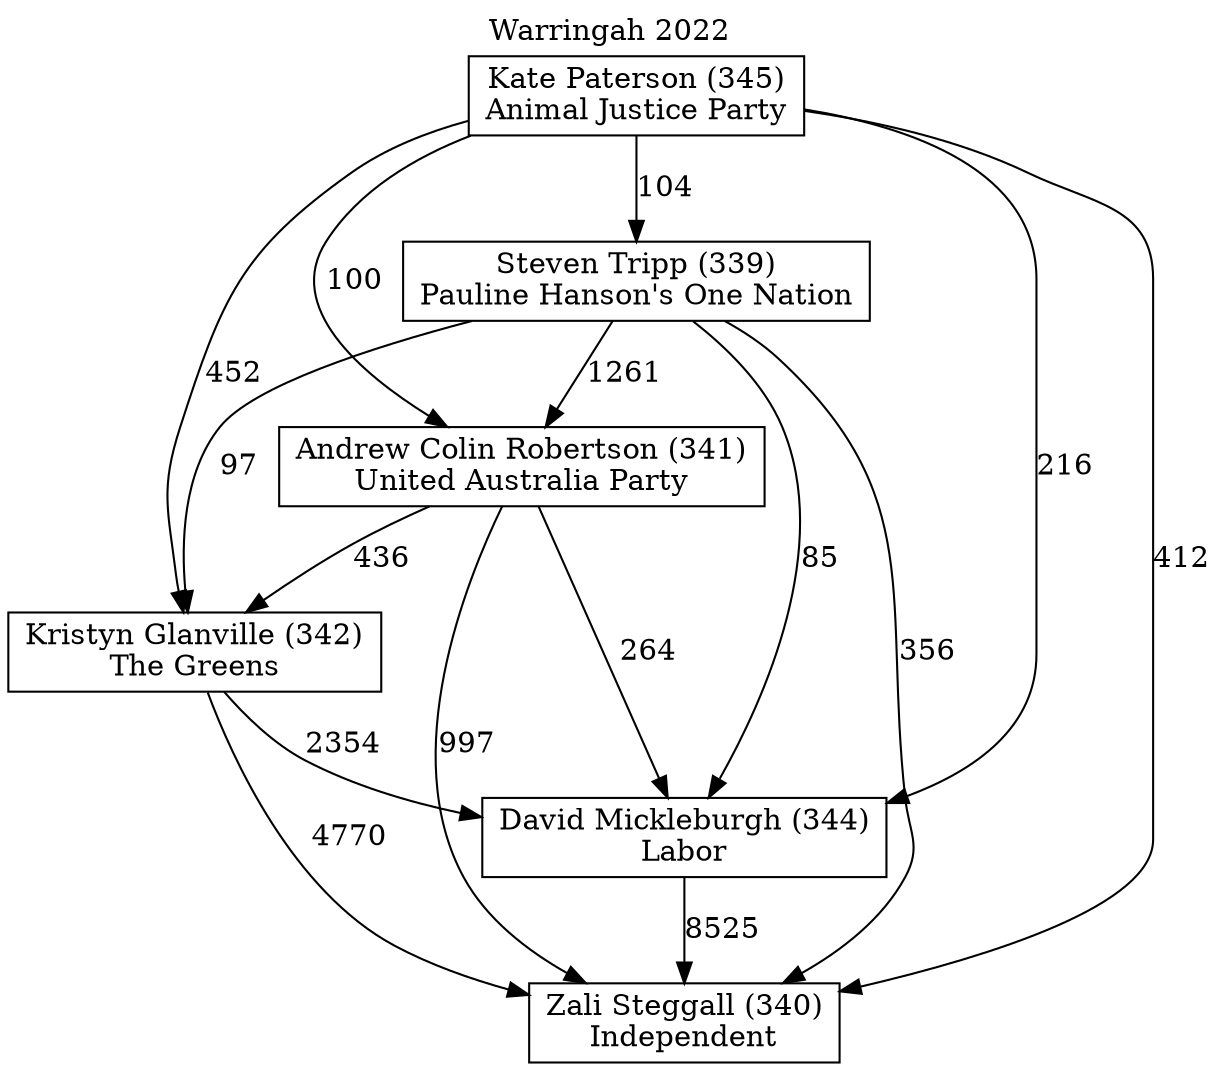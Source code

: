 // House preference flow
digraph "Zali Steggall (340)_Warringah_2022" {
	graph [label="Warringah 2022" labelloc=t mclimit=10]
	node [shape=box]
	"Kate Paterson (345)" [label="Kate Paterson (345)
Animal Justice Party"]
	"Kristyn Glanville (342)" [label="Kristyn Glanville (342)
The Greens"]
	"Steven Tripp (339)" [label="Steven Tripp (339)
Pauline Hanson's One Nation"]
	"David Mickleburgh (344)" [label="David Mickleburgh (344)
Labor"]
	"Andrew Colin Robertson (341)" [label="Andrew Colin Robertson (341)
United Australia Party"]
	"Zali Steggall (340)" [label="Zali Steggall (340)
Independent"]
	"Andrew Colin Robertson (341)" -> "David Mickleburgh (344)" [label=264]
	"Steven Tripp (339)" -> "Zali Steggall (340)" [label=356]
	"Andrew Colin Robertson (341)" -> "Zali Steggall (340)" [label=997]
	"Kate Paterson (345)" -> "Kristyn Glanville (342)" [label=452]
	"Kate Paterson (345)" -> "Steven Tripp (339)" [label=104]
	"David Mickleburgh (344)" -> "Zali Steggall (340)" [label=8525]
	"Kristyn Glanville (342)" -> "David Mickleburgh (344)" [label=2354]
	"Kate Paterson (345)" -> "Zali Steggall (340)" [label=412]
	"Kristyn Glanville (342)" -> "Zali Steggall (340)" [label=4770]
	"Kate Paterson (345)" -> "David Mickleburgh (344)" [label=216]
	"Steven Tripp (339)" -> "Andrew Colin Robertson (341)" [label=1261]
	"Steven Tripp (339)" -> "David Mickleburgh (344)" [label=85]
	"Andrew Colin Robertson (341)" -> "Kristyn Glanville (342)" [label=436]
	"Kate Paterson (345)" -> "Andrew Colin Robertson (341)" [label=100]
	"Steven Tripp (339)" -> "Kristyn Glanville (342)" [label=97]
}
